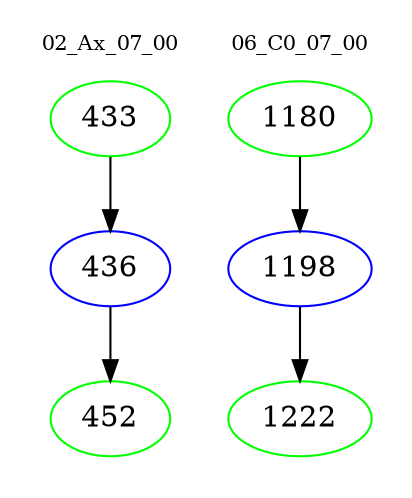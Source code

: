 digraph{
subgraph cluster_0 {
color = white
label = "02_Ax_07_00";
fontsize=10;
T0_433 [label="433", color="green"]
T0_433 -> T0_436 [color="black"]
T0_436 [label="436", color="blue"]
T0_436 -> T0_452 [color="black"]
T0_452 [label="452", color="green"]
}
subgraph cluster_1 {
color = white
label = "06_C0_07_00";
fontsize=10;
T1_1180 [label="1180", color="green"]
T1_1180 -> T1_1198 [color="black"]
T1_1198 [label="1198", color="blue"]
T1_1198 -> T1_1222 [color="black"]
T1_1222 [label="1222", color="green"]
}
}
